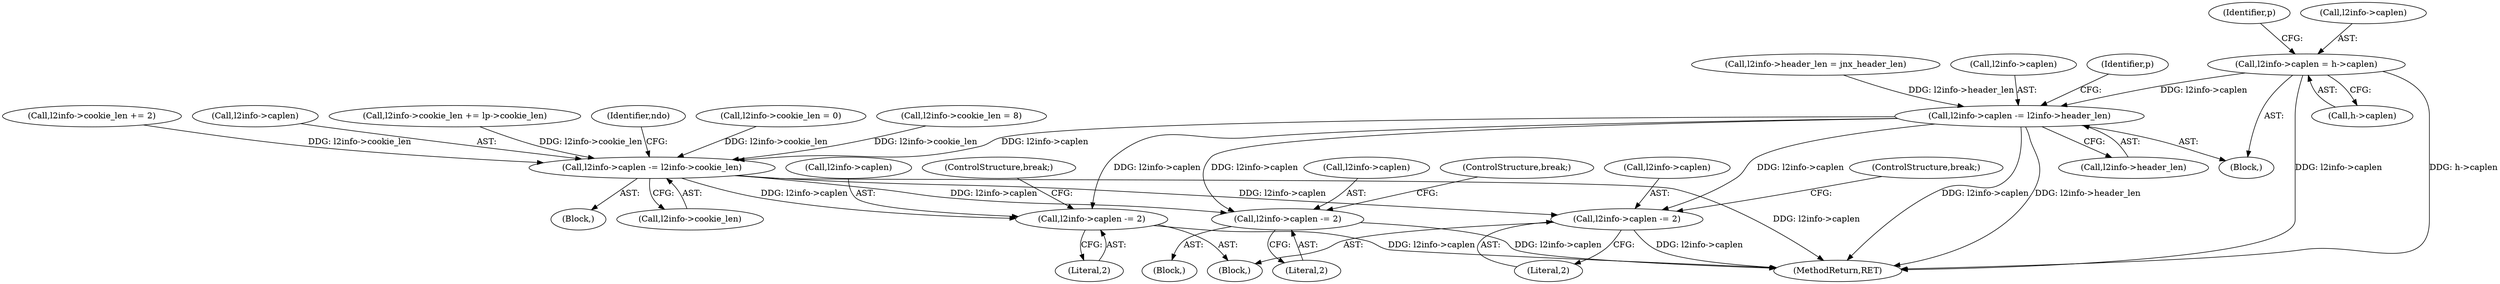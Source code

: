 digraph "0_tcpdump_42073d54c53a496be40ae84152bbfe2c923ac7bc@pointer" {
"1000165" [label="(Call,l2info->caplen = h->caplen)"];
"1000517" [label="(Call,l2info->caplen -= l2info->header_len)"];
"1000625" [label="(Call,l2info->caplen -= l2info->cookie_len)"];
"1000834" [label="(Call,l2info->caplen -= 2)"];
"1000888" [label="(Call,l2info->caplen -= 2)"];
"1000932" [label="(Call,l2info->caplen -= 2)"];
"1000165" [label="(Call,l2info->caplen = h->caplen)"];
"1000933" [label="(Call,l2info->caplen)"];
"1000937" [label="(ControlStructure,break;)"];
"1000169" [label="(Call,h->caplen)"];
"1000174" [label="(Identifier,p)"];
"1000835" [label="(Call,l2info->caplen)"];
"1000562" [label="(Call,l2info->cookie_len += 2)"];
"1000834" [label="(Call,l2info->caplen -= 2)"];
"1000166" [label="(Call,l2info->caplen)"];
"1000500" [label="(Call,l2info->header_len = jnx_header_len)"];
"1000626" [label="(Call,l2info->caplen)"];
"1000629" [label="(Call,l2info->cookie_len)"];
"1000889" [label="(Call,l2info->caplen)"];
"1000932" [label="(Call,l2info->caplen -= 2)"];
"1000838" [label="(Literal,2)"];
"1000839" [label="(ControlStructure,break;)"];
"1000517" [label="(Call,l2info->caplen -= l2info->header_len)"];
"1000544" [label="(Call,l2info->cookie_len += lp->cookie_len)"];
"1001075" [label="(MethodReturn,RET)"];
"1000543" [label="(Block,)"];
"1000521" [label="(Call,l2info->header_len)"];
"1000634" [label="(Identifier,ndo)"];
"1000900" [label="(Block,)"];
"1000802" [label="(Block,)"];
"1000518" [label="(Call,l2info->caplen)"];
"1000606" [label="(Call,l2info->cookie_len = 0)"];
"1000574" [label="(Call,l2info->cookie_len = 8)"];
"1000893" [label="(ControlStructure,break;)"];
"1000625" [label="(Call,l2info->caplen -= l2info->cookie_len)"];
"1000526" [label="(Identifier,p)"];
"1000127" [label="(Block,)"];
"1000888" [label="(Call,l2info->caplen -= 2)"];
"1000892" [label="(Literal,2)"];
"1000936" [label="(Literal,2)"];
"1000165" -> "1000127"  [label="AST: "];
"1000165" -> "1000169"  [label="CFG: "];
"1000166" -> "1000165"  [label="AST: "];
"1000169" -> "1000165"  [label="AST: "];
"1000174" -> "1000165"  [label="CFG: "];
"1000165" -> "1001075"  [label="DDG: h->caplen"];
"1000165" -> "1001075"  [label="DDG: l2info->caplen"];
"1000165" -> "1000517"  [label="DDG: l2info->caplen"];
"1000517" -> "1000127"  [label="AST: "];
"1000517" -> "1000521"  [label="CFG: "];
"1000518" -> "1000517"  [label="AST: "];
"1000521" -> "1000517"  [label="AST: "];
"1000526" -> "1000517"  [label="CFG: "];
"1000517" -> "1001075"  [label="DDG: l2info->caplen"];
"1000517" -> "1001075"  [label="DDG: l2info->header_len"];
"1000500" -> "1000517"  [label="DDG: l2info->header_len"];
"1000517" -> "1000625"  [label="DDG: l2info->caplen"];
"1000517" -> "1000834"  [label="DDG: l2info->caplen"];
"1000517" -> "1000888"  [label="DDG: l2info->caplen"];
"1000517" -> "1000932"  [label="DDG: l2info->caplen"];
"1000625" -> "1000543"  [label="AST: "];
"1000625" -> "1000629"  [label="CFG: "];
"1000626" -> "1000625"  [label="AST: "];
"1000629" -> "1000625"  [label="AST: "];
"1000634" -> "1000625"  [label="CFG: "];
"1000625" -> "1001075"  [label="DDG: l2info->caplen"];
"1000562" -> "1000625"  [label="DDG: l2info->cookie_len"];
"1000544" -> "1000625"  [label="DDG: l2info->cookie_len"];
"1000574" -> "1000625"  [label="DDG: l2info->cookie_len"];
"1000606" -> "1000625"  [label="DDG: l2info->cookie_len"];
"1000625" -> "1000834"  [label="DDG: l2info->caplen"];
"1000625" -> "1000888"  [label="DDG: l2info->caplen"];
"1000625" -> "1000932"  [label="DDG: l2info->caplen"];
"1000834" -> "1000802"  [label="AST: "];
"1000834" -> "1000838"  [label="CFG: "];
"1000835" -> "1000834"  [label="AST: "];
"1000838" -> "1000834"  [label="AST: "];
"1000839" -> "1000834"  [label="CFG: "];
"1000834" -> "1001075"  [label="DDG: l2info->caplen"];
"1000888" -> "1000802"  [label="AST: "];
"1000888" -> "1000892"  [label="CFG: "];
"1000889" -> "1000888"  [label="AST: "];
"1000892" -> "1000888"  [label="AST: "];
"1000893" -> "1000888"  [label="CFG: "];
"1000888" -> "1001075"  [label="DDG: l2info->caplen"];
"1000932" -> "1000900"  [label="AST: "];
"1000932" -> "1000936"  [label="CFG: "];
"1000933" -> "1000932"  [label="AST: "];
"1000936" -> "1000932"  [label="AST: "];
"1000937" -> "1000932"  [label="CFG: "];
"1000932" -> "1001075"  [label="DDG: l2info->caplen"];
}
